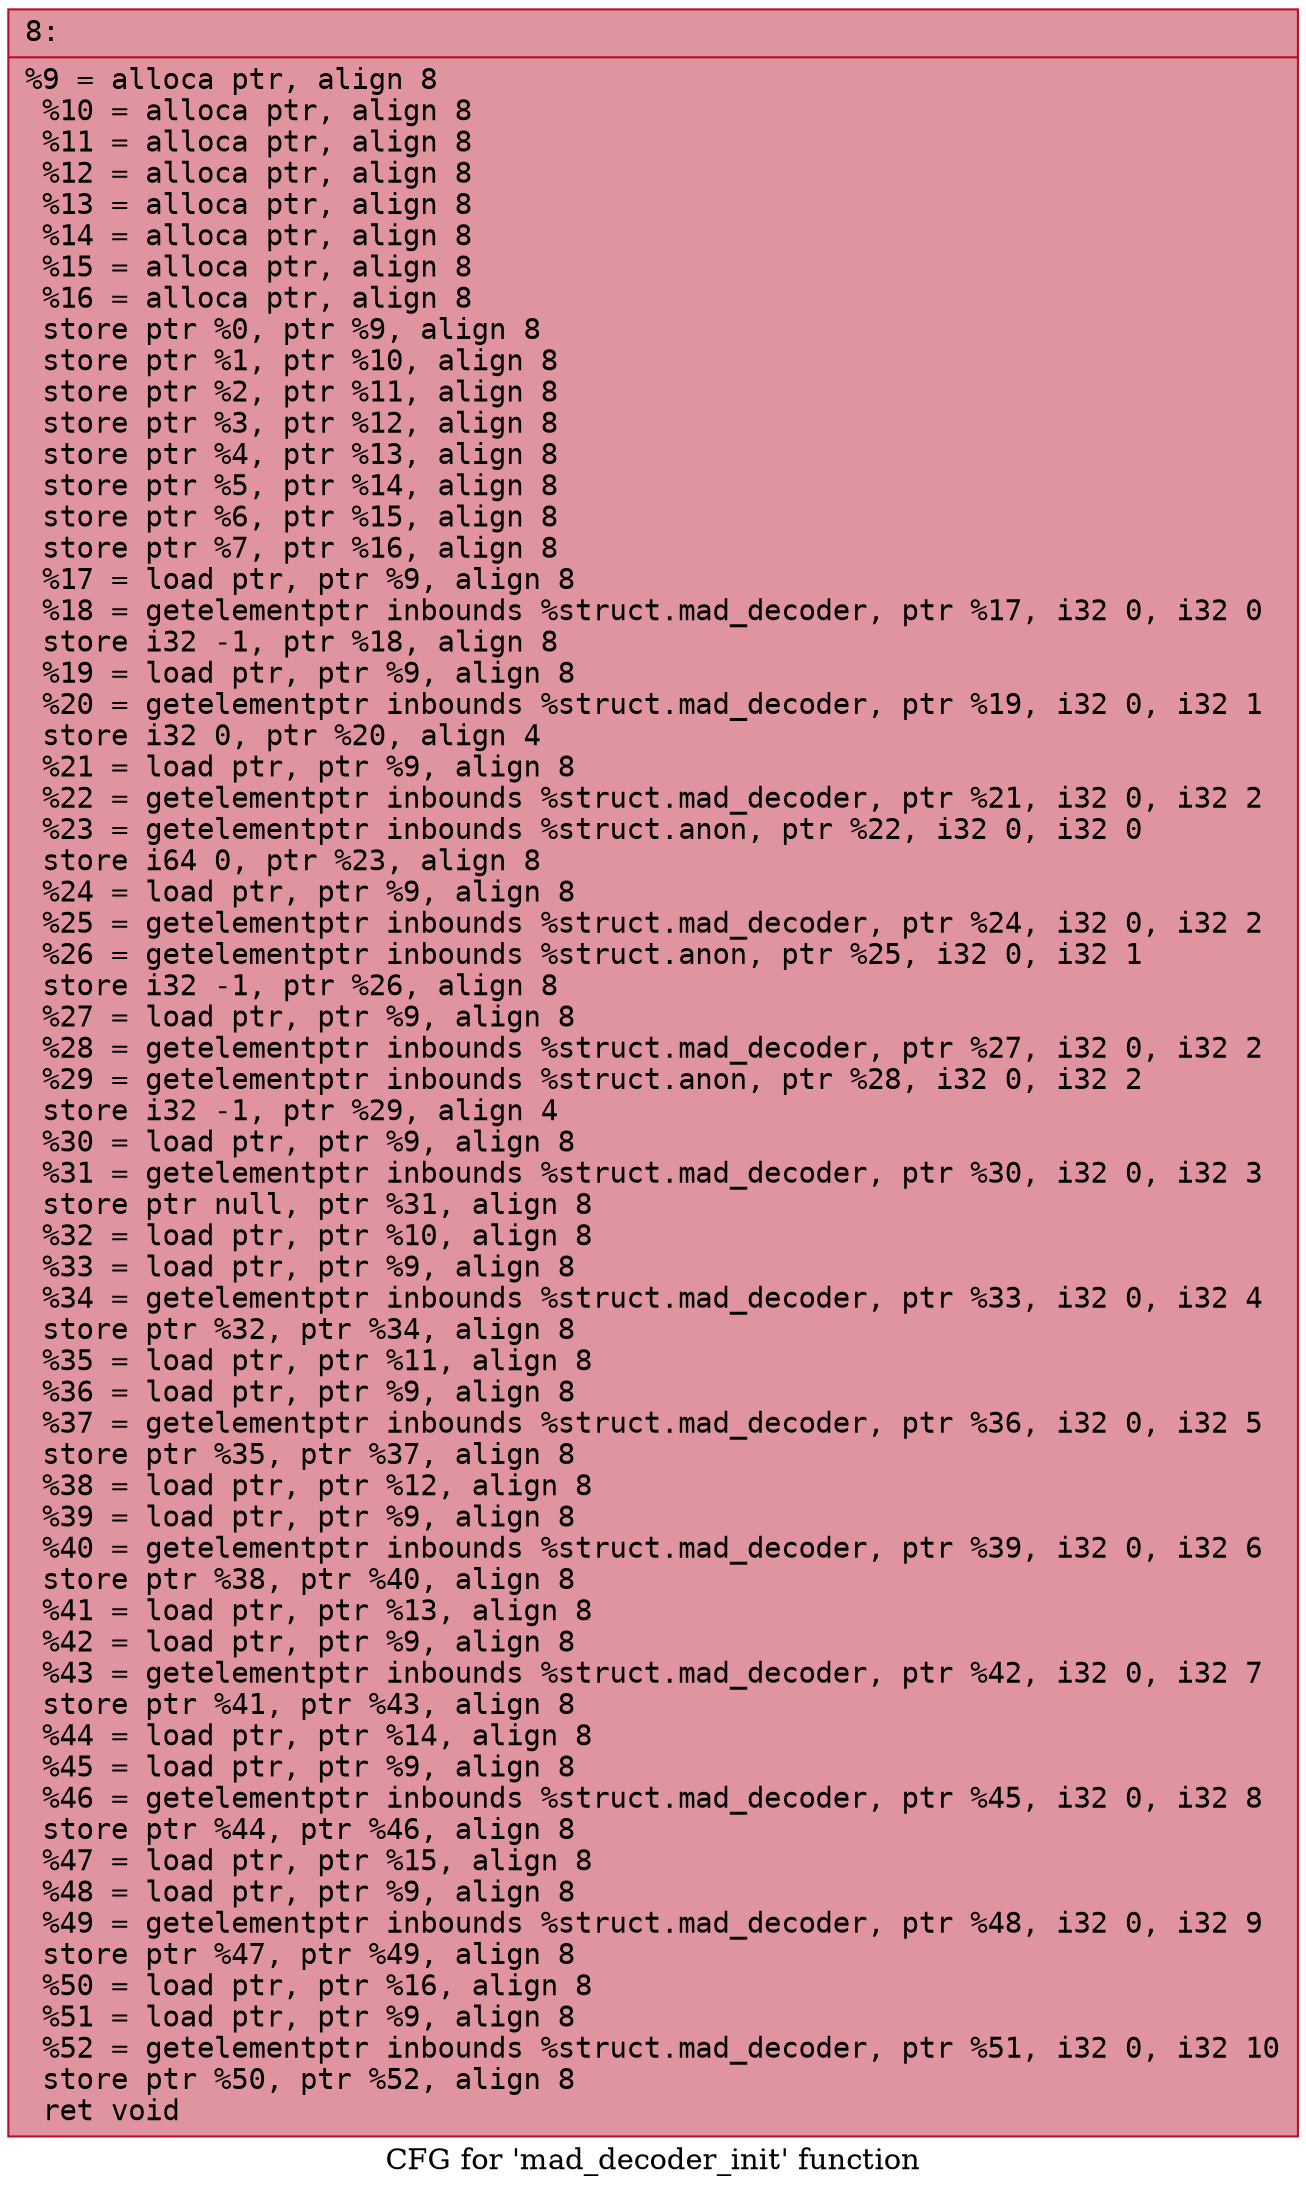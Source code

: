 digraph "CFG for 'mad_decoder_init' function" {
	label="CFG for 'mad_decoder_init' function";

	Node0x600000a31f40 [shape=record,color="#b70d28ff", style=filled, fillcolor="#b70d2870" fontname="Courier",label="{8:\l|  %9 = alloca ptr, align 8\l  %10 = alloca ptr, align 8\l  %11 = alloca ptr, align 8\l  %12 = alloca ptr, align 8\l  %13 = alloca ptr, align 8\l  %14 = alloca ptr, align 8\l  %15 = alloca ptr, align 8\l  %16 = alloca ptr, align 8\l  store ptr %0, ptr %9, align 8\l  store ptr %1, ptr %10, align 8\l  store ptr %2, ptr %11, align 8\l  store ptr %3, ptr %12, align 8\l  store ptr %4, ptr %13, align 8\l  store ptr %5, ptr %14, align 8\l  store ptr %6, ptr %15, align 8\l  store ptr %7, ptr %16, align 8\l  %17 = load ptr, ptr %9, align 8\l  %18 = getelementptr inbounds %struct.mad_decoder, ptr %17, i32 0, i32 0\l  store i32 -1, ptr %18, align 8\l  %19 = load ptr, ptr %9, align 8\l  %20 = getelementptr inbounds %struct.mad_decoder, ptr %19, i32 0, i32 1\l  store i32 0, ptr %20, align 4\l  %21 = load ptr, ptr %9, align 8\l  %22 = getelementptr inbounds %struct.mad_decoder, ptr %21, i32 0, i32 2\l  %23 = getelementptr inbounds %struct.anon, ptr %22, i32 0, i32 0\l  store i64 0, ptr %23, align 8\l  %24 = load ptr, ptr %9, align 8\l  %25 = getelementptr inbounds %struct.mad_decoder, ptr %24, i32 0, i32 2\l  %26 = getelementptr inbounds %struct.anon, ptr %25, i32 0, i32 1\l  store i32 -1, ptr %26, align 8\l  %27 = load ptr, ptr %9, align 8\l  %28 = getelementptr inbounds %struct.mad_decoder, ptr %27, i32 0, i32 2\l  %29 = getelementptr inbounds %struct.anon, ptr %28, i32 0, i32 2\l  store i32 -1, ptr %29, align 4\l  %30 = load ptr, ptr %9, align 8\l  %31 = getelementptr inbounds %struct.mad_decoder, ptr %30, i32 0, i32 3\l  store ptr null, ptr %31, align 8\l  %32 = load ptr, ptr %10, align 8\l  %33 = load ptr, ptr %9, align 8\l  %34 = getelementptr inbounds %struct.mad_decoder, ptr %33, i32 0, i32 4\l  store ptr %32, ptr %34, align 8\l  %35 = load ptr, ptr %11, align 8\l  %36 = load ptr, ptr %9, align 8\l  %37 = getelementptr inbounds %struct.mad_decoder, ptr %36, i32 0, i32 5\l  store ptr %35, ptr %37, align 8\l  %38 = load ptr, ptr %12, align 8\l  %39 = load ptr, ptr %9, align 8\l  %40 = getelementptr inbounds %struct.mad_decoder, ptr %39, i32 0, i32 6\l  store ptr %38, ptr %40, align 8\l  %41 = load ptr, ptr %13, align 8\l  %42 = load ptr, ptr %9, align 8\l  %43 = getelementptr inbounds %struct.mad_decoder, ptr %42, i32 0, i32 7\l  store ptr %41, ptr %43, align 8\l  %44 = load ptr, ptr %14, align 8\l  %45 = load ptr, ptr %9, align 8\l  %46 = getelementptr inbounds %struct.mad_decoder, ptr %45, i32 0, i32 8\l  store ptr %44, ptr %46, align 8\l  %47 = load ptr, ptr %15, align 8\l  %48 = load ptr, ptr %9, align 8\l  %49 = getelementptr inbounds %struct.mad_decoder, ptr %48, i32 0, i32 9\l  store ptr %47, ptr %49, align 8\l  %50 = load ptr, ptr %16, align 8\l  %51 = load ptr, ptr %9, align 8\l  %52 = getelementptr inbounds %struct.mad_decoder, ptr %51, i32 0, i32 10\l  store ptr %50, ptr %52, align 8\l  ret void\l}"];
}
